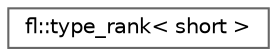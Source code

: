 digraph "Graphical Class Hierarchy"
{
 // INTERACTIVE_SVG=YES
 // LATEX_PDF_SIZE
  bgcolor="transparent";
  edge [fontname=Helvetica,fontsize=10,labelfontname=Helvetica,labelfontsize=10];
  node [fontname=Helvetica,fontsize=10,shape=box,height=0.2,width=0.4];
  rankdir="LR";
  Node0 [id="Node000000",label="fl::type_rank\< short \>",height=0.2,width=0.4,color="grey40", fillcolor="white", style="filled",URL="$d5/dde/structfl_1_1type__rank_3_01short_01_4.html",tooltip=" "];
}

